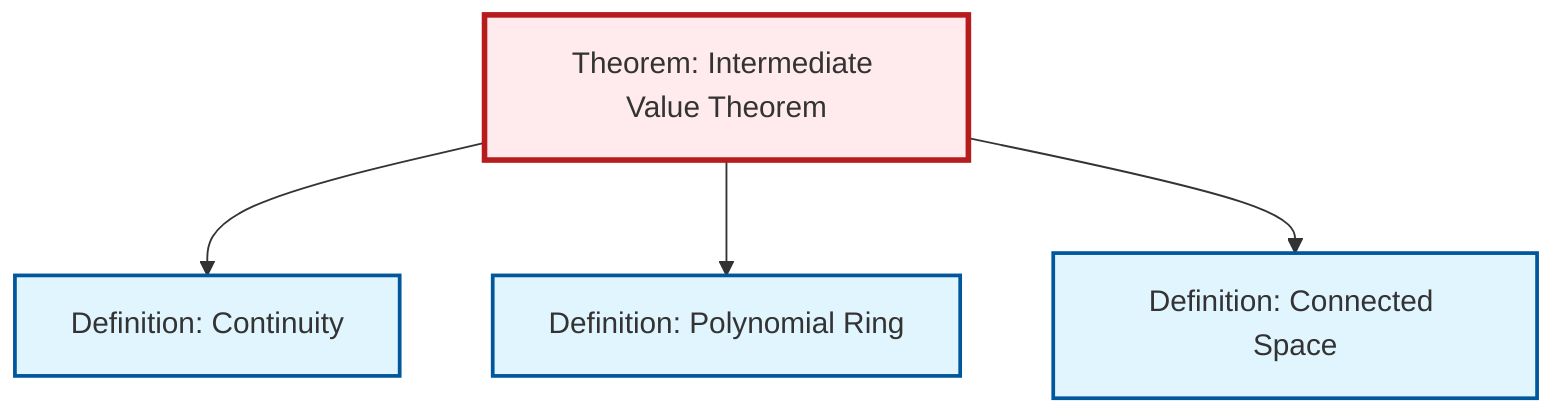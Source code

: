 graph TD
    classDef definition fill:#e1f5fe,stroke:#01579b,stroke-width:2px
    classDef theorem fill:#f3e5f5,stroke:#4a148c,stroke-width:2px
    classDef axiom fill:#fff3e0,stroke:#e65100,stroke-width:2px
    classDef example fill:#e8f5e9,stroke:#1b5e20,stroke-width:2px
    classDef current fill:#ffebee,stroke:#b71c1c,stroke-width:3px
    def-polynomial-ring["Definition: Polynomial Ring"]:::definition
    def-connected["Definition: Connected Space"]:::definition
    def-continuity["Definition: Continuity"]:::definition
    thm-intermediate-value["Theorem: Intermediate Value Theorem"]:::theorem
    thm-intermediate-value --> def-continuity
    thm-intermediate-value --> def-polynomial-ring
    thm-intermediate-value --> def-connected
    class thm-intermediate-value current